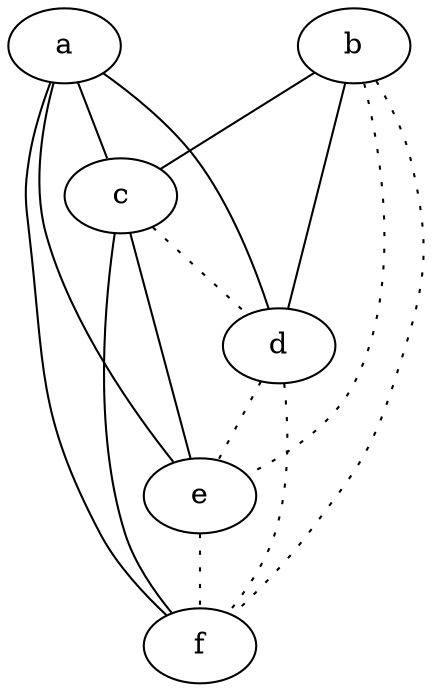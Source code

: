graph {
a -- c;
a -- d;
a -- e;
a -- f;
b -- c;
b -- d;
b -- e [style=dotted];
b -- f [style=dotted];
c -- d [style=dotted];
c -- e;
c -- f;
d -- e [style=dotted];
d -- f [style=dotted];
e -- f [style=dotted];
}
